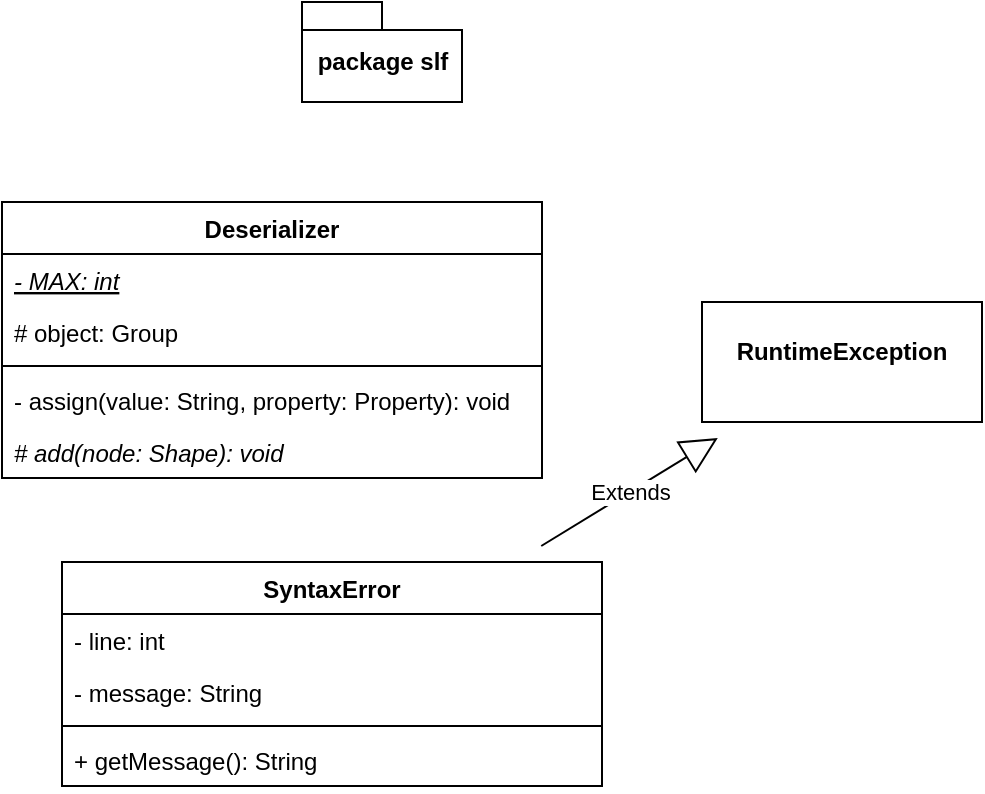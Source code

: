 <mxfile version="15.3.5" type="device"><diagram id="OZ_h1jDlSXqNyuGhabMY" name="第 1 页"><mxGraphModel dx="618" dy="752" grid="1" gridSize="10" guides="1" tooltips="1" connect="1" arrows="1" fold="1" page="1" pageScale="1" pageWidth="827" pageHeight="1169" math="0" shadow="0"><root><mxCell id="0"/><mxCell id="1" parent="0"/><mxCell id="Xkl3DUCiCcJSqo0woyBW-1" value="package slf" style="shape=folder;fontStyle=1;spacingTop=10;tabWidth=40;tabHeight=14;tabPosition=left;html=1;hachureGap=4;pointerEvents=0;" vertex="1" parent="1"><mxGeometry x="170" y="160" width="80" height="50" as="geometry"/></mxCell><mxCell id="Xkl3DUCiCcJSqo0woyBW-2" value="Deserializer" style="swimlane;fontStyle=1;align=center;verticalAlign=top;childLayout=stackLayout;horizontal=1;startSize=26;horizontalStack=0;resizeParent=1;resizeParentMax=0;resizeLast=0;collapsible=1;marginBottom=0;hachureGap=4;pointerEvents=0;" vertex="1" parent="1"><mxGeometry x="20" y="260" width="270" height="138" as="geometry"/></mxCell><mxCell id="Xkl3DUCiCcJSqo0woyBW-3" value="- MAX: int" style="text;strokeColor=none;fillColor=none;align=left;verticalAlign=top;spacingLeft=4;spacingRight=4;overflow=hidden;rotatable=0;points=[[0,0.5],[1,0.5]];portConstraint=eastwest;fontStyle=6" vertex="1" parent="Xkl3DUCiCcJSqo0woyBW-2"><mxGeometry y="26" width="270" height="26" as="geometry"/></mxCell><mxCell id="Xkl3DUCiCcJSqo0woyBW-6" value="# object: Group" style="text;strokeColor=none;fillColor=none;align=left;verticalAlign=top;spacingLeft=4;spacingRight=4;overflow=hidden;rotatable=0;points=[[0,0.5],[1,0.5]];portConstraint=eastwest;fontStyle=0" vertex="1" parent="Xkl3DUCiCcJSqo0woyBW-2"><mxGeometry y="52" width="270" height="26" as="geometry"/></mxCell><mxCell id="Xkl3DUCiCcJSqo0woyBW-4" value="" style="line;strokeWidth=1;fillColor=none;align=left;verticalAlign=middle;spacingTop=-1;spacingLeft=3;spacingRight=3;rotatable=0;labelPosition=right;points=[];portConstraint=eastwest;" vertex="1" parent="Xkl3DUCiCcJSqo0woyBW-2"><mxGeometry y="78" width="270" height="8" as="geometry"/></mxCell><mxCell id="Xkl3DUCiCcJSqo0woyBW-5" value="- assign(value: String, property: Property): void" style="text;strokeColor=none;fillColor=none;align=left;verticalAlign=top;spacingLeft=4;spacingRight=4;overflow=hidden;rotatable=0;points=[[0,0.5],[1,0.5]];portConstraint=eastwest;" vertex="1" parent="Xkl3DUCiCcJSqo0woyBW-2"><mxGeometry y="86" width="270" height="26" as="geometry"/></mxCell><mxCell id="Xkl3DUCiCcJSqo0woyBW-7" value="# add(node: Shape): void" style="text;strokeColor=none;fillColor=none;align=left;verticalAlign=top;spacingLeft=4;spacingRight=4;overflow=hidden;rotatable=0;points=[[0,0.5],[1,0.5]];portConstraint=eastwest;fontStyle=2" vertex="1" parent="Xkl3DUCiCcJSqo0woyBW-2"><mxGeometry y="112" width="270" height="26" as="geometry"/></mxCell><mxCell id="Xkl3DUCiCcJSqo0woyBW-8" value="SyntaxError" style="swimlane;fontStyle=1;align=center;verticalAlign=top;childLayout=stackLayout;horizontal=1;startSize=26;horizontalStack=0;resizeParent=1;resizeParentMax=0;resizeLast=0;collapsible=1;marginBottom=0;hachureGap=4;pointerEvents=0;" vertex="1" parent="1"><mxGeometry x="50" y="440" width="270" height="112" as="geometry"/></mxCell><mxCell id="Xkl3DUCiCcJSqo0woyBW-9" value="- line: int" style="text;strokeColor=none;fillColor=none;align=left;verticalAlign=top;spacingLeft=4;spacingRight=4;overflow=hidden;rotatable=0;points=[[0,0.5],[1,0.5]];portConstraint=eastwest;fontStyle=0" vertex="1" parent="Xkl3DUCiCcJSqo0woyBW-8"><mxGeometry y="26" width="270" height="26" as="geometry"/></mxCell><mxCell id="Xkl3DUCiCcJSqo0woyBW-10" value="- message: String" style="text;strokeColor=none;fillColor=none;align=left;verticalAlign=top;spacingLeft=4;spacingRight=4;overflow=hidden;rotatable=0;points=[[0,0.5],[1,0.5]];portConstraint=eastwest;fontStyle=0" vertex="1" parent="Xkl3DUCiCcJSqo0woyBW-8"><mxGeometry y="52" width="270" height="26" as="geometry"/></mxCell><mxCell id="Xkl3DUCiCcJSqo0woyBW-11" value="" style="line;strokeWidth=1;fillColor=none;align=left;verticalAlign=middle;spacingTop=-1;spacingLeft=3;spacingRight=3;rotatable=0;labelPosition=right;points=[];portConstraint=eastwest;" vertex="1" parent="Xkl3DUCiCcJSqo0woyBW-8"><mxGeometry y="78" width="270" height="8" as="geometry"/></mxCell><mxCell id="Xkl3DUCiCcJSqo0woyBW-12" value="+ getMessage(): String" style="text;strokeColor=none;fillColor=none;align=left;verticalAlign=top;spacingLeft=4;spacingRight=4;overflow=hidden;rotatable=0;points=[[0,0.5],[1,0.5]];portConstraint=eastwest;" vertex="1" parent="Xkl3DUCiCcJSqo0woyBW-8"><mxGeometry y="86" width="270" height="26" as="geometry"/></mxCell><mxCell id="Xkl3DUCiCcJSqo0woyBW-14" value="Extends" style="endArrow=block;endSize=16;endFill=0;html=1;sourcePerimeterSpacing=8;targetPerimeterSpacing=8;" edge="1" parent="1" source="Xkl3DUCiCcJSqo0woyBW-8" target="Xkl3DUCiCcJSqo0woyBW-15"><mxGeometry width="160" relative="1" as="geometry"><mxPoint x="190" y="330" as="sourcePoint"/><mxPoint x="390" y="400" as="targetPoint"/></mxGeometry></mxCell><mxCell id="Xkl3DUCiCcJSqo0woyBW-15" value="&lt;p style=&quot;margin: 0px ; margin-top: 4px ; text-align: center&quot;&gt;&lt;br&gt;&lt;b&gt;RuntimeException&lt;/b&gt;&lt;/p&gt;" style="verticalAlign=top;align=left;overflow=fill;fontSize=12;fontFamily=Helvetica;html=1;hachureGap=4;pointerEvents=0;" vertex="1" parent="1"><mxGeometry x="370" y="310" width="140" height="60" as="geometry"/></mxCell></root></mxGraphModel></diagram></mxfile>